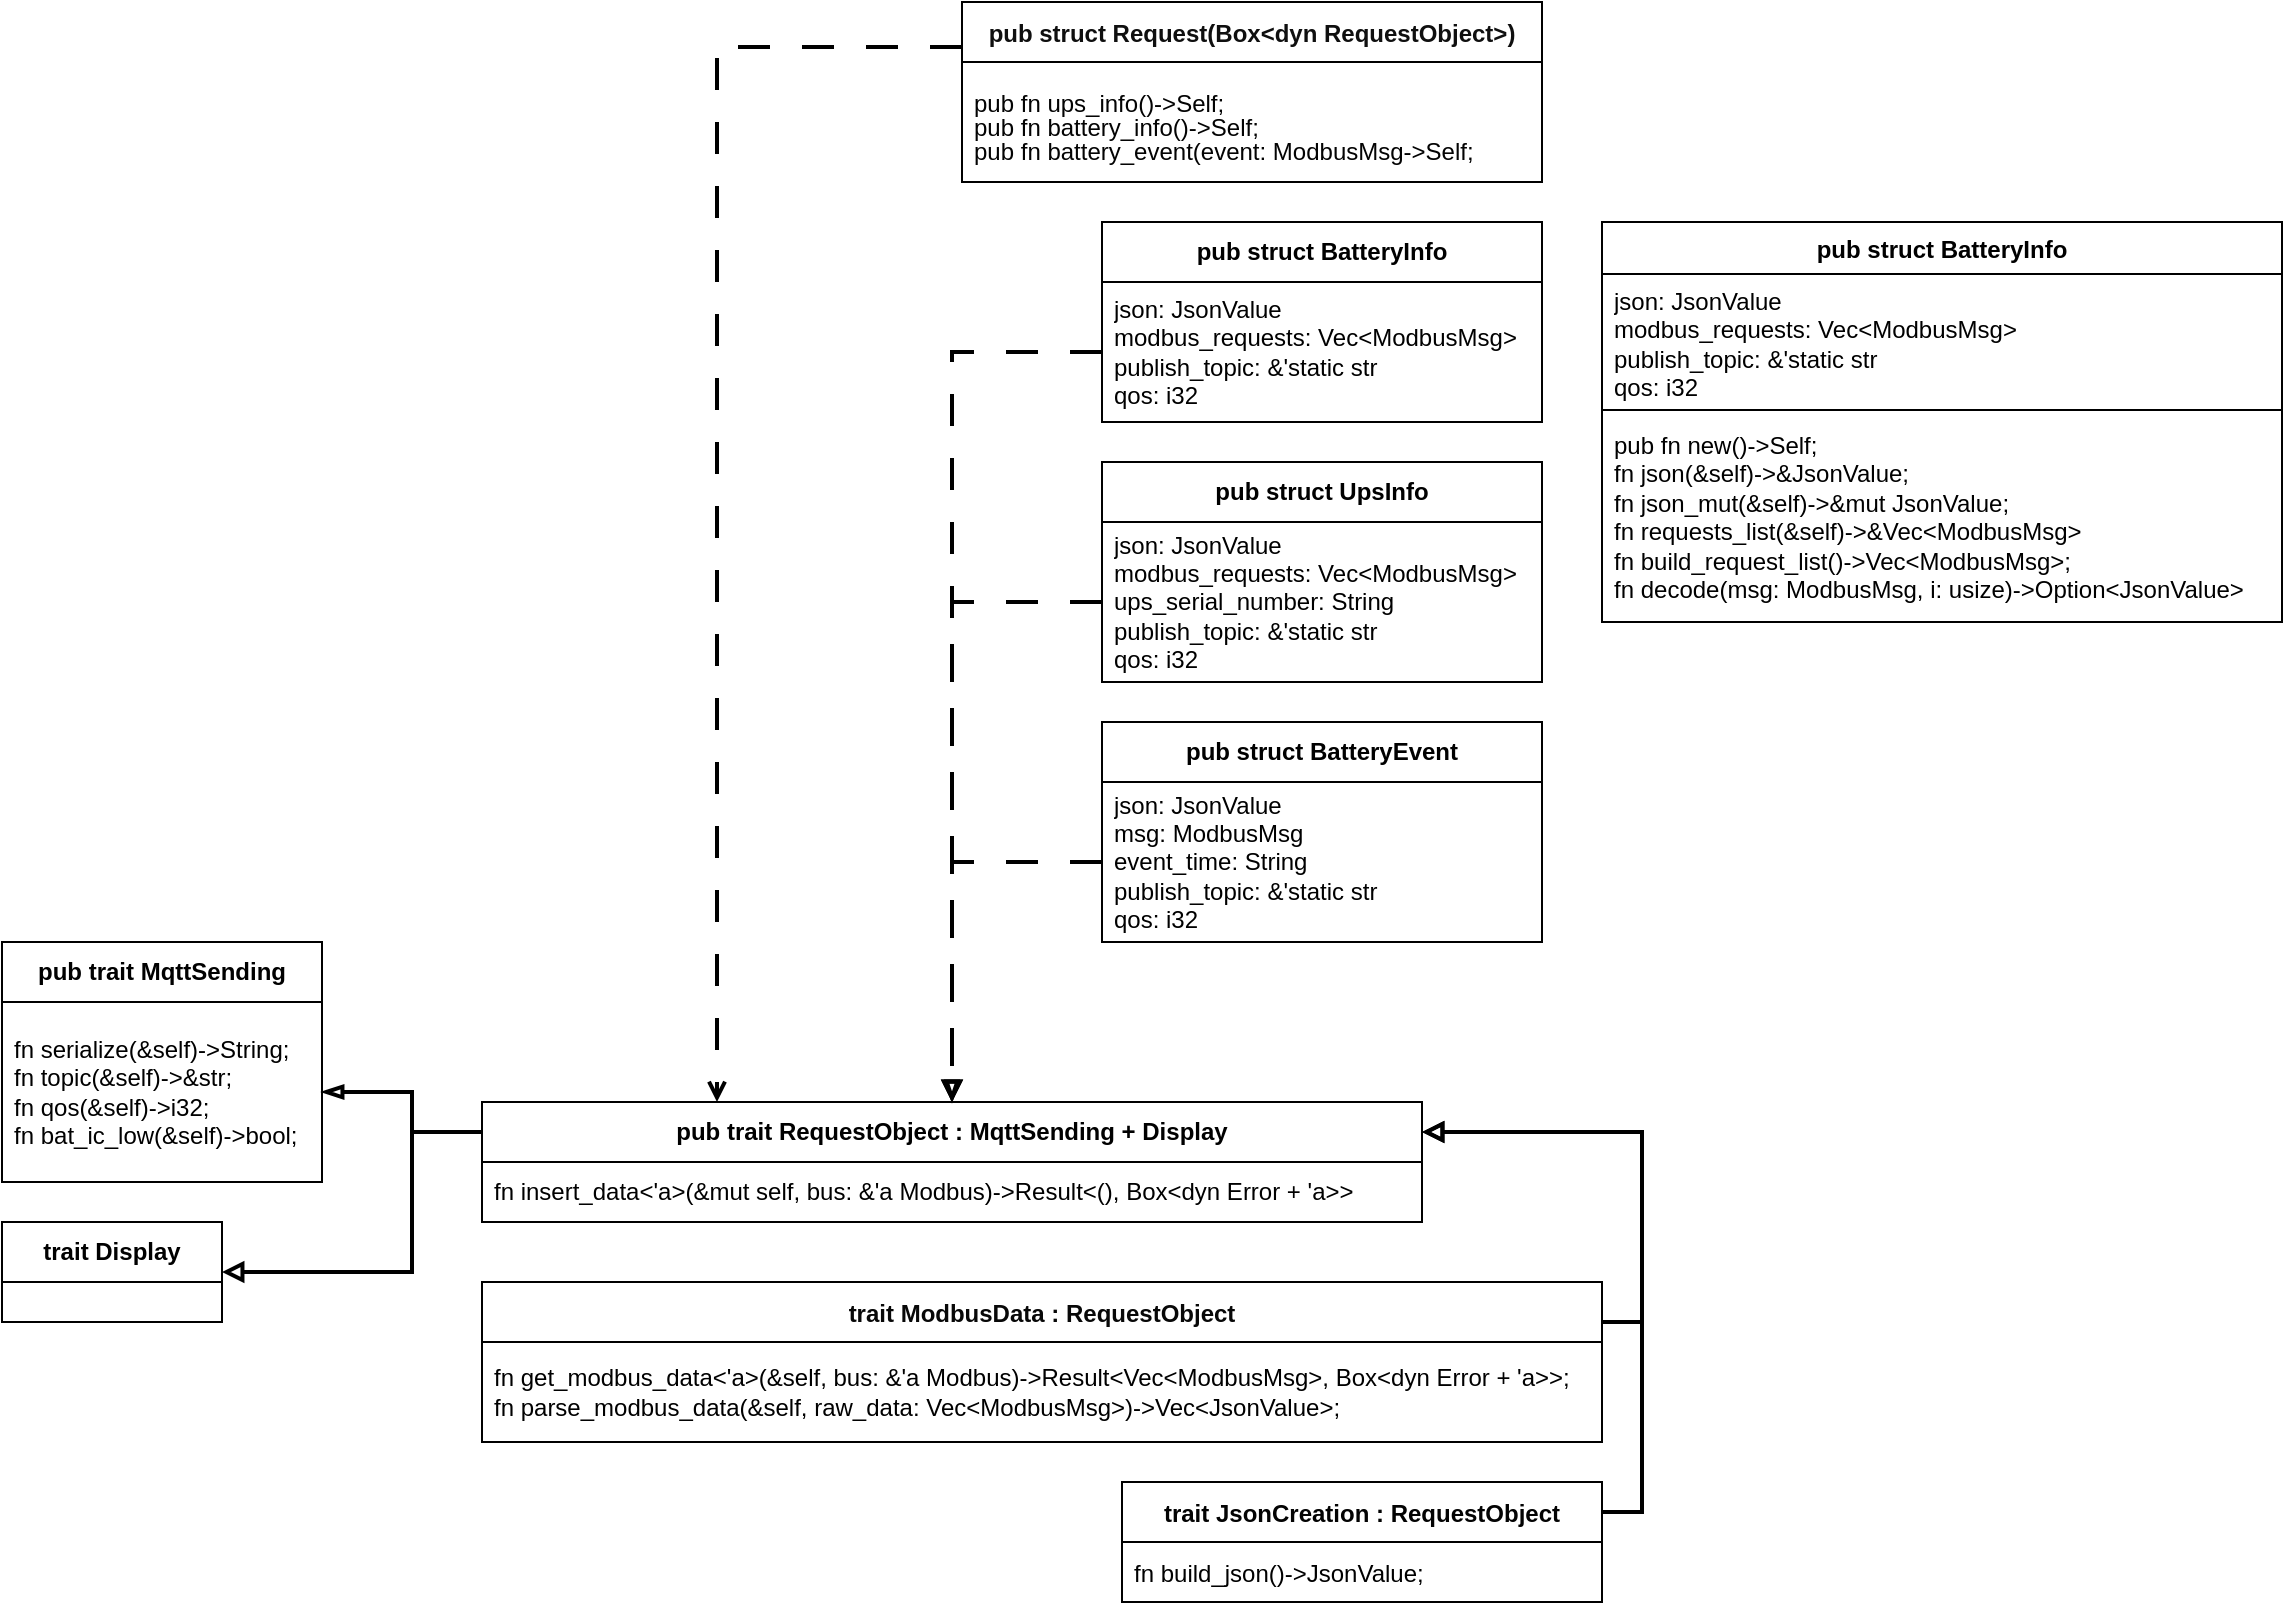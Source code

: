 <mxfile version="21.0.6" type="github">
  <diagram id="C5RBs43oDa-KdzZeNtuy" name="Page-1">
    <mxGraphModel dx="1326" dy="2006" grid="1" gridSize="10" guides="1" tooltips="1" connect="1" arrows="1" fold="1" page="1" pageScale="1" pageWidth="827" pageHeight="1169" math="0" shadow="0">
      <root>
        <mxCell id="WIyWlLk6GJQsqaUBKTNV-0" />
        <mxCell id="WIyWlLk6GJQsqaUBKTNV-1" parent="WIyWlLk6GJQsqaUBKTNV-0" />
        <mxCell id="XfDkWS_DAa20V64On1dj-6" value="&lt;b&gt;pub trait MqttSending&lt;/b&gt;" style="swimlane;fontStyle=0;childLayout=stackLayout;horizontal=1;startSize=30;horizontalStack=0;resizeParent=1;resizeParentMax=0;resizeLast=0;collapsible=1;marginBottom=0;whiteSpace=wrap;html=1;" vertex="1" parent="WIyWlLk6GJQsqaUBKTNV-1">
          <mxGeometry x="-430" y="260" width="160" height="120" as="geometry" />
        </mxCell>
        <mxCell id="XfDkWS_DAa20V64On1dj-7" value="fn serialize(&amp;amp;self)-&amp;gt;String;&lt;br&gt;    fn topic(&amp;amp;self)-&amp;gt;&amp;amp;str;&lt;br&gt;    fn qos(&amp;amp;self)-&amp;gt;i32;&lt;br&gt;    fn bat_ic_low(&amp;amp;self)-&amp;gt;bool;" style="text;strokeColor=none;fillColor=none;align=left;verticalAlign=middle;spacingLeft=4;spacingRight=4;overflow=hidden;points=[[0,0.5],[1,0.5]];portConstraint=eastwest;rotatable=0;whiteSpace=wrap;html=1;" vertex="1" parent="XfDkWS_DAa20V64On1dj-6">
          <mxGeometry y="30" width="160" height="90" as="geometry" />
        </mxCell>
        <mxCell id="XfDkWS_DAa20V64On1dj-18" style="edgeStyle=orthogonalEdgeStyle;rounded=0;orthogonalLoop=1;jettySize=auto;html=1;exitX=1;exitY=0.5;exitDx=0;exitDy=0;entryX=0;entryY=0.25;entryDx=0;entryDy=0;endArrow=none;endFill=0;startArrow=block;startFill=0;strokeWidth=2;" edge="1" parent="WIyWlLk6GJQsqaUBKTNV-1" source="XfDkWS_DAa20V64On1dj-10" target="XfDkWS_DAa20V64On1dj-12">
          <mxGeometry relative="1" as="geometry">
            <Array as="points">
              <mxPoint x="-225" y="425" />
              <mxPoint x="-225" y="355" />
            </Array>
          </mxGeometry>
        </mxCell>
        <mxCell id="XfDkWS_DAa20V64On1dj-10" value="&lt;b&gt;trait Display&lt;/b&gt;" style="swimlane;fontStyle=0;childLayout=stackLayout;horizontal=1;startSize=30;horizontalStack=0;resizeParent=1;resizeParentMax=0;resizeLast=0;collapsible=1;marginBottom=0;whiteSpace=wrap;html=1;" vertex="1" parent="WIyWlLk6GJQsqaUBKTNV-1">
          <mxGeometry x="-430" y="400" width="110" height="50" as="geometry" />
        </mxCell>
        <mxCell id="XfDkWS_DAa20V64On1dj-24" style="edgeStyle=orthogonalEdgeStyle;rounded=0;orthogonalLoop=1;jettySize=auto;html=1;exitX=1;exitY=0.25;exitDx=0;exitDy=0;entryX=1;entryY=0.25;entryDx=0;entryDy=0;startArrow=block;startFill=0;endArrow=none;endFill=0;strokeWidth=2;" edge="1" parent="WIyWlLk6GJQsqaUBKTNV-1" source="XfDkWS_DAa20V64On1dj-12" target="XfDkWS_DAa20V64On1dj-19">
          <mxGeometry relative="1" as="geometry" />
        </mxCell>
        <mxCell id="XfDkWS_DAa20V64On1dj-32" style="edgeStyle=orthogonalEdgeStyle;rounded=0;orthogonalLoop=1;jettySize=auto;html=1;exitX=1;exitY=0.25;exitDx=0;exitDy=0;entryX=1;entryY=0.25;entryDx=0;entryDy=0;startArrow=block;startFill=0;endArrow=none;endFill=0;strokeWidth=2;" edge="1" parent="WIyWlLk6GJQsqaUBKTNV-1" source="XfDkWS_DAa20V64On1dj-12" target="XfDkWS_DAa20V64On1dj-28">
          <mxGeometry relative="1" as="geometry" />
        </mxCell>
        <mxCell id="XfDkWS_DAa20V64On1dj-12" value="&lt;b&gt;pub trait RequestObject : MqttSending + Display&lt;/b&gt;" style="swimlane;fontStyle=0;childLayout=stackLayout;horizontal=1;startSize=30;horizontalStack=0;resizeParent=1;resizeParentMax=0;resizeLast=0;collapsible=1;marginBottom=0;whiteSpace=wrap;html=1;" vertex="1" parent="WIyWlLk6GJQsqaUBKTNV-1">
          <mxGeometry x="-190" y="340" width="470" height="60" as="geometry" />
        </mxCell>
        <mxCell id="XfDkWS_DAa20V64On1dj-13" value="fn insert_data&amp;lt;&#39;a&amp;gt;(&amp;amp;mut self, bus: &amp;amp;&#39;a Modbus)-&amp;gt;Result&amp;lt;(), Box&amp;lt;dyn Error + &#39;a&amp;gt;&amp;gt;" style="text;strokeColor=none;fillColor=none;align=left;verticalAlign=middle;spacingLeft=4;spacingRight=4;overflow=hidden;points=[[0,0.5],[1,0.5]];portConstraint=eastwest;rotatable=0;whiteSpace=wrap;html=1;" vertex="1" parent="XfDkWS_DAa20V64On1dj-12">
          <mxGeometry y="30" width="470" height="30" as="geometry" />
        </mxCell>
        <mxCell id="XfDkWS_DAa20V64On1dj-17" style="edgeStyle=orthogonalEdgeStyle;rounded=0;orthogonalLoop=1;jettySize=auto;html=1;entryX=0;entryY=0.25;entryDx=0;entryDy=0;endArrow=none;endFill=0;startArrow=blockThin;startFill=0;strokeWidth=2;" edge="1" parent="WIyWlLk6GJQsqaUBKTNV-1" source="XfDkWS_DAa20V64On1dj-7" target="XfDkWS_DAa20V64On1dj-12">
          <mxGeometry relative="1" as="geometry">
            <Array as="points">
              <mxPoint x="-225" y="335" />
              <mxPoint x="-225" y="355" />
            </Array>
          </mxGeometry>
        </mxCell>
        <mxCell id="XfDkWS_DAa20V64On1dj-19" value="&lt;div style=&quot;font-family: &amp;quot;Droid Sans Mono&amp;quot;, &amp;quot;monospace&amp;quot;, monospace; font-weight: normal; font-size: 16px; line-height: 22px;&quot;&gt;&lt;div style=&quot;font-size: 12px;&quot;&gt;&lt;p&gt;&lt;font face=&quot;Helvetica&quot;&gt;&lt;b&gt;&lt;font style=&quot;font-size: 12px;&quot; color=&quot;#080808&quot;&gt;trait ModbusData : RequestObject&lt;/font&gt;&lt;/b&gt;&lt;/font&gt;&lt;/p&gt;&lt;/div&gt;&lt;/div&gt;" style="swimlane;fontStyle=0;childLayout=stackLayout;horizontal=1;startSize=30;horizontalStack=0;resizeParent=1;resizeParentMax=0;resizeLast=0;collapsible=1;marginBottom=0;whiteSpace=wrap;html=1;" vertex="1" parent="WIyWlLk6GJQsqaUBKTNV-1">
          <mxGeometry x="-190" y="430" width="560" height="80" as="geometry" />
        </mxCell>
        <mxCell id="XfDkWS_DAa20V64On1dj-20" value="&lt;div&gt;&lt;font style=&quot;font-size: 12px;&quot; face=&quot;Helvetica&quot; color=&quot;#000000&quot;&gt;fn get_modbus_data&amp;lt;&#39;a&amp;gt;(&amp;amp;self, bus: &amp;amp;&#39;a Modbus)-&amp;gt;Result&amp;lt;Vec&amp;lt;ModbusMsg&amp;gt;, Box&amp;lt;dyn Error + &#39;a&amp;gt;&amp;gt;;&lt;/font&gt;&lt;/div&gt;&lt;div&gt;    &lt;font style=&quot;font-size: 12px;&quot; face=&quot;Helvetica&quot; color=&quot;#000000&quot;&gt;fn parse_modbus_data(&amp;amp;self, raw_data: Vec&amp;lt;ModbusMsg&amp;gt;)-&amp;gt;Vec&amp;lt;JsonValue&amp;gt;;&lt;/font&gt;&lt;/div&gt;" style="text;strokeColor=none;fillColor=none;align=left;verticalAlign=middle;spacingLeft=4;spacingRight=4;overflow=hidden;points=[[0,0.5],[1,0.5]];portConstraint=eastwest;rotatable=0;whiteSpace=wrap;html=1;" vertex="1" parent="XfDkWS_DAa20V64On1dj-19">
          <mxGeometry y="30" width="560" height="50" as="geometry" />
        </mxCell>
        <mxCell id="XfDkWS_DAa20V64On1dj-28" value="&lt;div style=&quot;font-family: &amp;quot;Droid Sans Mono&amp;quot;, &amp;quot;monospace&amp;quot;, monospace; font-weight: normal; font-size: 16px; line-height: 22px;&quot;&gt;&lt;div&gt;&lt;font style=&quot;font-size: 12px;&quot; face=&quot;Helvetica&quot; color=&quot;#030303&quot;&gt;&lt;b&gt;trait JsonCreation : RequestObject&lt;/b&gt;&lt;/font&gt;&lt;/div&gt;&lt;/div&gt;" style="swimlane;fontStyle=0;childLayout=stackLayout;horizontal=1;startSize=30;horizontalStack=0;resizeParent=1;resizeParentMax=0;resizeLast=0;collapsible=1;marginBottom=0;whiteSpace=wrap;html=1;" vertex="1" parent="WIyWlLk6GJQsqaUBKTNV-1">
          <mxGeometry x="130" y="530" width="240" height="60" as="geometry" />
        </mxCell>
        <mxCell id="XfDkWS_DAa20V64On1dj-29" value="&lt;div style=&quot;color: rgb(212, 212, 212); font-family: &amp;quot;Droid Sans Mono&amp;quot;, &amp;quot;monospace&amp;quot;, monospace; font-weight: normal; font-size: 16px; line-height: 22px;&quot;&gt;&lt;div style=&quot;font-size: 12px;&quot;&gt;&lt;font style=&quot;font-size: 12px;&quot; face=&quot;Helvetica&quot; color=&quot;#000000&quot;&gt;fn build_json()-&amp;gt;JsonValue;&lt;/font&gt;&lt;/div&gt;&lt;/div&gt;" style="text;strokeColor=none;fillColor=none;align=left;verticalAlign=middle;spacingLeft=4;spacingRight=4;overflow=hidden;points=[[0,0.5],[1,0.5]];portConstraint=eastwest;rotatable=0;whiteSpace=wrap;html=1;" vertex="1" parent="XfDkWS_DAa20V64On1dj-28">
          <mxGeometry y="30" width="240" height="30" as="geometry" />
        </mxCell>
        <mxCell id="XfDkWS_DAa20V64On1dj-58" style="edgeStyle=orthogonalEdgeStyle;rounded=0;orthogonalLoop=1;jettySize=auto;html=1;exitX=0;exitY=0.25;exitDx=0;exitDy=0;entryX=0.25;entryY=0;entryDx=0;entryDy=0;strokeWidth=2;endArrow=open;endFill=0;dashed=1;dashPattern=8 8;" edge="1" parent="WIyWlLk6GJQsqaUBKTNV-1" source="XfDkWS_DAa20V64On1dj-34" target="XfDkWS_DAa20V64On1dj-12">
          <mxGeometry relative="1" as="geometry" />
        </mxCell>
        <mxCell id="XfDkWS_DAa20V64On1dj-34" value="&lt;div style=&quot;color: rgb(212, 212, 212); font-family: &amp;quot;Droid Sans Mono&amp;quot;, &amp;quot;monospace&amp;quot;, monospace; font-weight: normal; font-size: 15px; line-height: 22px;&quot;&gt;&lt;div style=&quot;font-size: 12px;&quot;&gt;&lt;b&gt;&lt;font style=&quot;font-size: 12px;&quot; face=&quot;Helvetica&quot; color=&quot;#0f0f0f&quot;&gt;pub struct Request(Box&amp;lt;dyn RequestObject&amp;gt;)&lt;/font&gt;&lt;/b&gt;&lt;/div&gt;&lt;/div&gt;" style="swimlane;fontStyle=0;childLayout=stackLayout;horizontal=1;startSize=30;horizontalStack=0;resizeParent=1;resizeParentMax=0;resizeLast=0;collapsible=1;marginBottom=0;whiteSpace=wrap;html=1;" vertex="1" parent="WIyWlLk6GJQsqaUBKTNV-1">
          <mxGeometry x="50" y="-210" width="290" height="90" as="geometry" />
        </mxCell>
        <mxCell id="XfDkWS_DAa20V64On1dj-35" value="&lt;p style=&quot;line-height: 100%;&quot;&gt;&lt;/p&gt;&lt;div style=&quot;color: rgb(212, 212, 212); font-weight: normal; line-height: 103%;&quot;&gt;&lt;div style=&quot;line-height: 103%;&quot;&gt;&lt;font color=&quot;#030303&quot;&gt;pub fn ups_info()-&amp;gt;Self;&lt;/font&gt;&lt;/div&gt;&lt;div style=&quot;line-height: 103%;&quot;&gt;    &lt;font color=&quot;#030303&quot;&gt;pub fn battery_info()-&amp;gt;Self;&lt;/font&gt;&lt;/div&gt;&lt;div style=&quot;line-height: 103%;&quot;&gt;    &lt;font color=&quot;#030303&quot;&gt;pub fn battery_event(event: ModbusMsg-&amp;gt;Self;&lt;/font&gt;&lt;/div&gt;&lt;/div&gt;&lt;p&gt;&lt;/p&gt;" style="text;strokeColor=none;fillColor=none;align=left;verticalAlign=middle;spacingLeft=4;spacingRight=4;overflow=hidden;points=[[0,0.5],[1,0.5]];portConstraint=eastwest;rotatable=0;whiteSpace=wrap;html=1;" vertex="1" parent="XfDkWS_DAa20V64On1dj-34">
          <mxGeometry y="30" width="290" height="60" as="geometry" />
        </mxCell>
        <mxCell id="XfDkWS_DAa20V64On1dj-40" value="&lt;b&gt;pub struct BatteryInfo&lt;/b&gt;" style="swimlane;fontStyle=0;childLayout=stackLayout;horizontal=1;startSize=30;horizontalStack=0;resizeParent=1;resizeParentMax=0;resizeLast=0;collapsible=1;marginBottom=0;whiteSpace=wrap;html=1;" vertex="1" parent="WIyWlLk6GJQsqaUBKTNV-1">
          <mxGeometry x="120" y="-100" width="220" height="100" as="geometry">
            <mxRectangle x="120" y="-100" width="170" height="30" as="alternateBounds" />
          </mxGeometry>
        </mxCell>
        <mxCell id="XfDkWS_DAa20V64On1dj-41" value="&lt;div&gt;json: JsonValue&lt;/div&gt;&lt;div&gt;modbus_requests: Vec&amp;lt;ModbusMsg&amp;gt;&lt;/div&gt;&lt;div&gt;publish_topic: &amp;amp;&#39;static str&lt;/div&gt;&lt;div&gt;qos: i32&lt;br&gt;&lt;/div&gt;" style="text;strokeColor=none;fillColor=none;align=left;verticalAlign=middle;spacingLeft=4;spacingRight=4;overflow=hidden;points=[[0,0.5],[1,0.5]];portConstraint=eastwest;rotatable=0;whiteSpace=wrap;html=1;" vertex="1" parent="XfDkWS_DAa20V64On1dj-40">
          <mxGeometry y="30" width="220" height="70" as="geometry" />
        </mxCell>
        <mxCell id="XfDkWS_DAa20V64On1dj-44" value="&lt;b&gt;pub struct UpsInfo&lt;/b&gt;" style="swimlane;fontStyle=0;childLayout=stackLayout;horizontal=1;startSize=30;horizontalStack=0;resizeParent=1;resizeParentMax=0;resizeLast=0;collapsible=1;marginBottom=0;whiteSpace=wrap;html=1;" vertex="1" parent="WIyWlLk6GJQsqaUBKTNV-1">
          <mxGeometry x="120" y="20" width="220" height="110" as="geometry" />
        </mxCell>
        <mxCell id="XfDkWS_DAa20V64On1dj-45" value="&lt;div&gt;json: JsonValue&lt;/div&gt;&lt;div&gt;modbus_requests: Vec&amp;lt;ModbusMsg&amp;gt;&lt;/div&gt;&lt;div&gt;ups_serial_number: String&lt;br&gt;&lt;/div&gt;&lt;div&gt;publish_topic: &amp;amp;&#39;static str&lt;/div&gt;&lt;div&gt;qos: i32&lt;br&gt;&lt;/div&gt;" style="text;strokeColor=none;fillColor=none;align=left;verticalAlign=middle;spacingLeft=4;spacingRight=4;overflow=hidden;points=[[0,0.5],[1,0.5]];portConstraint=eastwest;rotatable=0;whiteSpace=wrap;html=1;" vertex="1" parent="XfDkWS_DAa20V64On1dj-44">
          <mxGeometry y="30" width="220" height="80" as="geometry" />
        </mxCell>
        <mxCell id="XfDkWS_DAa20V64On1dj-48" value="&lt;b&gt;pub struct BatteryEvent&lt;br&gt;&lt;/b&gt;" style="swimlane;fontStyle=0;childLayout=stackLayout;horizontal=1;startSize=30;horizontalStack=0;resizeParent=1;resizeParentMax=0;resizeLast=0;collapsible=1;marginBottom=0;whiteSpace=wrap;html=1;" vertex="1" parent="WIyWlLk6GJQsqaUBKTNV-1">
          <mxGeometry x="120" y="150" width="220" height="110" as="geometry" />
        </mxCell>
        <mxCell id="XfDkWS_DAa20V64On1dj-49" value="&lt;div&gt;json: JsonValue&lt;/div&gt;&lt;div&gt;msg: ModbusMsg&lt;/div&gt;&lt;div&gt;event_time: String&lt;/div&gt;&lt;div&gt;publish_topic: &amp;amp;&#39;static str&lt;/div&gt;&lt;div&gt;qos: i32&lt;br&gt;&lt;/div&gt;" style="text;strokeColor=none;fillColor=none;align=left;verticalAlign=middle;spacingLeft=4;spacingRight=4;overflow=hidden;points=[[0,0.5],[1,0.5]];portConstraint=eastwest;rotatable=0;whiteSpace=wrap;html=1;" vertex="1" parent="XfDkWS_DAa20V64On1dj-48">
          <mxGeometry y="30" width="220" height="80" as="geometry" />
        </mxCell>
        <mxCell id="XfDkWS_DAa20V64On1dj-55" style="edgeStyle=orthogonalEdgeStyle;rounded=0;orthogonalLoop=1;jettySize=auto;html=1;exitX=0;exitY=0.5;exitDx=0;exitDy=0;entryX=0.5;entryY=0;entryDx=0;entryDy=0;dashed=1;dashPattern=8 8;strokeWidth=2;endArrow=block;endFill=0;" edge="1" parent="WIyWlLk6GJQsqaUBKTNV-1" source="XfDkWS_DAa20V64On1dj-49" target="XfDkWS_DAa20V64On1dj-12">
          <mxGeometry relative="1" as="geometry" />
        </mxCell>
        <mxCell id="XfDkWS_DAa20V64On1dj-56" style="edgeStyle=orthogonalEdgeStyle;rounded=0;orthogonalLoop=1;jettySize=auto;html=1;endArrow=blockThin;endFill=0;dashed=1;dashPattern=8 8;strokeWidth=2;" edge="1" parent="WIyWlLk6GJQsqaUBKTNV-1" source="XfDkWS_DAa20V64On1dj-45" target="XfDkWS_DAa20V64On1dj-12">
          <mxGeometry relative="1" as="geometry" />
        </mxCell>
        <mxCell id="XfDkWS_DAa20V64On1dj-57" style="edgeStyle=orthogonalEdgeStyle;rounded=0;orthogonalLoop=1;jettySize=auto;html=1;exitX=0;exitY=0.5;exitDx=0;exitDy=0;dashed=1;dashPattern=8 8;strokeWidth=2;endArrow=block;endFill=0;" edge="1" parent="WIyWlLk6GJQsqaUBKTNV-1" source="XfDkWS_DAa20V64On1dj-41" target="XfDkWS_DAa20V64On1dj-12">
          <mxGeometry relative="1" as="geometry" />
        </mxCell>
        <mxCell id="XfDkWS_DAa20V64On1dj-59" value="&lt;b&gt;pub struct BatteryInfo&lt;/b&gt;" style="swimlane;fontStyle=1;align=center;verticalAlign=top;childLayout=stackLayout;horizontal=1;startSize=26;horizontalStack=0;resizeParent=1;resizeParentMax=0;resizeLast=0;collapsible=1;marginBottom=0;whiteSpace=wrap;html=1;" vertex="1" parent="WIyWlLk6GJQsqaUBKTNV-1">
          <mxGeometry x="370" y="-100" width="340" height="200" as="geometry" />
        </mxCell>
        <mxCell id="XfDkWS_DAa20V64On1dj-60" value="&lt;div&gt;json: JsonValue&lt;/div&gt;&lt;div&gt;modbus_requests: Vec&amp;lt;ModbusMsg&amp;gt;&lt;/div&gt;&lt;div&gt;publish_topic: &amp;amp;&#39;static str&lt;/div&gt;qos: i32" style="text;strokeColor=none;fillColor=none;align=left;verticalAlign=top;spacingLeft=4;spacingRight=4;overflow=hidden;rotatable=0;points=[[0,0.5],[1,0.5]];portConstraint=eastwest;whiteSpace=wrap;html=1;" vertex="1" parent="XfDkWS_DAa20V64On1dj-59">
          <mxGeometry y="26" width="340" height="64" as="geometry" />
        </mxCell>
        <mxCell id="XfDkWS_DAa20V64On1dj-61" value="" style="line;strokeWidth=1;fillColor=none;align=left;verticalAlign=middle;spacingTop=-1;spacingLeft=3;spacingRight=3;rotatable=0;labelPosition=right;points=[];portConstraint=eastwest;strokeColor=inherit;" vertex="1" parent="XfDkWS_DAa20V64On1dj-59">
          <mxGeometry y="90" width="340" height="8" as="geometry" />
        </mxCell>
        <mxCell id="XfDkWS_DAa20V64On1dj-62" value="&lt;div&gt;pub fn new()-&amp;gt;Self;&lt;/div&gt;&lt;div&gt;fn json(&amp;amp;self)-&amp;gt;&amp;amp;JsonValue;&lt;/div&gt;&lt;div&gt;fn json_mut(&amp;amp;self)-&amp;gt;&amp;amp;mut JsonValue;&lt;/div&gt;&lt;div&gt;fn requests_list(&amp;amp;self)-&amp;gt;&amp;amp;Vec&amp;lt;ModbusMsg&amp;gt;&lt;/div&gt;&lt;div&gt;fn build_request_list()-&amp;gt;Vec&amp;lt;ModbusMsg&amp;gt;;&lt;/div&gt;&lt;div&gt;fn decode(msg: ModbusMsg, i: usize)-&amp;gt;Option&amp;lt;JsonValue&amp;gt;&lt;br&gt;&lt;/div&gt;" style="text;strokeColor=none;fillColor=none;align=left;verticalAlign=top;spacingLeft=4;spacingRight=4;overflow=hidden;rotatable=0;points=[[0,0.5],[1,0.5]];portConstraint=eastwest;whiteSpace=wrap;html=1;" vertex="1" parent="XfDkWS_DAa20V64On1dj-59">
          <mxGeometry y="98" width="340" height="102" as="geometry" />
        </mxCell>
      </root>
    </mxGraphModel>
  </diagram>
</mxfile>
